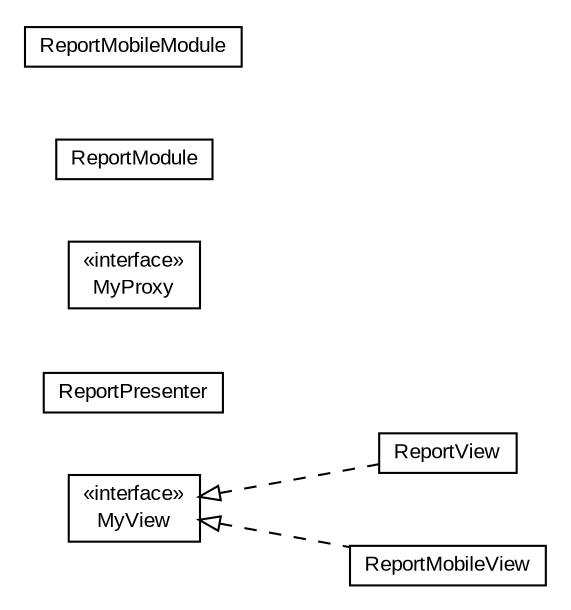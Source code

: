 #!/usr/local/bin/dot
#
# Class diagram 
# Generated by UMLGraph version R5_6-24-gf6e263 (http://www.umlgraph.org/)
#

digraph G {
	edge [fontname="arial",fontsize=10,labelfontname="arial",labelfontsize=10];
	node [fontname="arial",fontsize=10,shape=plaintext];
	nodesep=0.25;
	ranksep=0.5;
	rankdir=LR;
	// com.gwtplatform.carstore.client.application.report.ReportView
	c66391 [label=<<table title="com.gwtplatform.carstore.client.application.report.ReportView" border="0" cellborder="1" cellspacing="0" cellpadding="2" port="p" href="./ReportView.html">
		<tr><td><table border="0" cellspacing="0" cellpadding="1">
<tr><td align="center" balign="center"> ReportView </td></tr>
		</table></td></tr>
		</table>>, URL="./ReportView.html", fontname="arial", fontcolor="black", fontsize=10.0];
	// com.gwtplatform.carstore.client.application.report.ReportPresenter
	c66392 [label=<<table title="com.gwtplatform.carstore.client.application.report.ReportPresenter" border="0" cellborder="1" cellspacing="0" cellpadding="2" port="p" href="./ReportPresenter.html">
		<tr><td><table border="0" cellspacing="0" cellpadding="1">
<tr><td align="center" balign="center"> ReportPresenter </td></tr>
		</table></td></tr>
		</table>>, URL="./ReportPresenter.html", fontname="arial", fontcolor="black", fontsize=10.0];
	// com.gwtplatform.carstore.client.application.report.ReportPresenter.MyView
	c66393 [label=<<table title="com.gwtplatform.carstore.client.application.report.ReportPresenter.MyView" border="0" cellborder="1" cellspacing="0" cellpadding="2" port="p" href="./ReportPresenter.MyView.html">
		<tr><td><table border="0" cellspacing="0" cellpadding="1">
<tr><td align="center" balign="center"> &#171;interface&#187; </td></tr>
<tr><td align="center" balign="center"> MyView </td></tr>
		</table></td></tr>
		</table>>, URL="./ReportPresenter.MyView.html", fontname="arial", fontcolor="black", fontsize=10.0];
	// com.gwtplatform.carstore.client.application.report.ReportPresenter.MyProxy
	c66394 [label=<<table title="com.gwtplatform.carstore.client.application.report.ReportPresenter.MyProxy" border="0" cellborder="1" cellspacing="0" cellpadding="2" port="p" href="./ReportPresenter.MyProxy.html">
		<tr><td><table border="0" cellspacing="0" cellpadding="1">
<tr><td align="center" balign="center"> &#171;interface&#187; </td></tr>
<tr><td align="center" balign="center"> MyProxy </td></tr>
		</table></td></tr>
		</table>>, URL="./ReportPresenter.MyProxy.html", fontname="arial", fontcolor="black", fontsize=10.0];
	// com.gwtplatform.carstore.client.application.report.ReportModule
	c66395 [label=<<table title="com.gwtplatform.carstore.client.application.report.ReportModule" border="0" cellborder="1" cellspacing="0" cellpadding="2" port="p" href="./ReportModule.html">
		<tr><td><table border="0" cellspacing="0" cellpadding="1">
<tr><td align="center" balign="center"> ReportModule </td></tr>
		</table></td></tr>
		</table>>, URL="./ReportModule.html", fontname="arial", fontcolor="black", fontsize=10.0];
	// com.gwtplatform.carstore.client.application.report.ReportMobileView
	c66396 [label=<<table title="com.gwtplatform.carstore.client.application.report.ReportMobileView" border="0" cellborder="1" cellspacing="0" cellpadding="2" port="p" href="./ReportMobileView.html">
		<tr><td><table border="0" cellspacing="0" cellpadding="1">
<tr><td align="center" balign="center"> ReportMobileView </td></tr>
		</table></td></tr>
		</table>>, URL="./ReportMobileView.html", fontname="arial", fontcolor="black", fontsize=10.0];
	// com.gwtplatform.carstore.client.application.report.ReportMobileModule
	c66397 [label=<<table title="com.gwtplatform.carstore.client.application.report.ReportMobileModule" border="0" cellborder="1" cellspacing="0" cellpadding="2" port="p" href="./ReportMobileModule.html">
		<tr><td><table border="0" cellspacing="0" cellpadding="1">
<tr><td align="center" balign="center"> ReportMobileModule </td></tr>
		</table></td></tr>
		</table>>, URL="./ReportMobileModule.html", fontname="arial", fontcolor="black", fontsize=10.0];
	//com.gwtplatform.carstore.client.application.report.ReportView implements com.gwtplatform.carstore.client.application.report.ReportPresenter.MyView
	c66393:p -> c66391:p [dir=back,arrowtail=empty,style=dashed];
	//com.gwtplatform.carstore.client.application.report.ReportMobileView implements com.gwtplatform.carstore.client.application.report.ReportPresenter.MyView
	c66393:p -> c66396:p [dir=back,arrowtail=empty,style=dashed];
}

